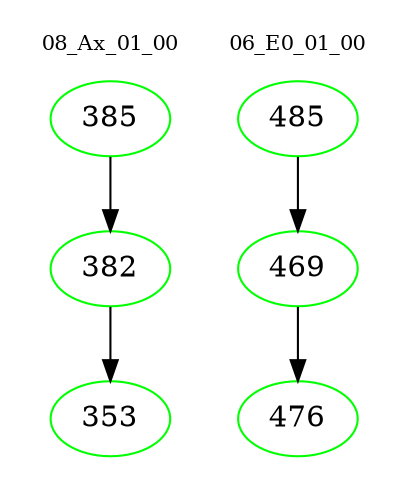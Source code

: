 digraph{
subgraph cluster_0 {
color = white
label = "08_Ax_01_00";
fontsize=10;
T0_385 [label="385", color="green"]
T0_385 -> T0_382 [color="black"]
T0_382 [label="382", color="green"]
T0_382 -> T0_353 [color="black"]
T0_353 [label="353", color="green"]
}
subgraph cluster_1 {
color = white
label = "06_E0_01_00";
fontsize=10;
T1_485 [label="485", color="green"]
T1_485 -> T1_469 [color="black"]
T1_469 [label="469", color="green"]
T1_469 -> T1_476 [color="black"]
T1_476 [label="476", color="green"]
}
}

